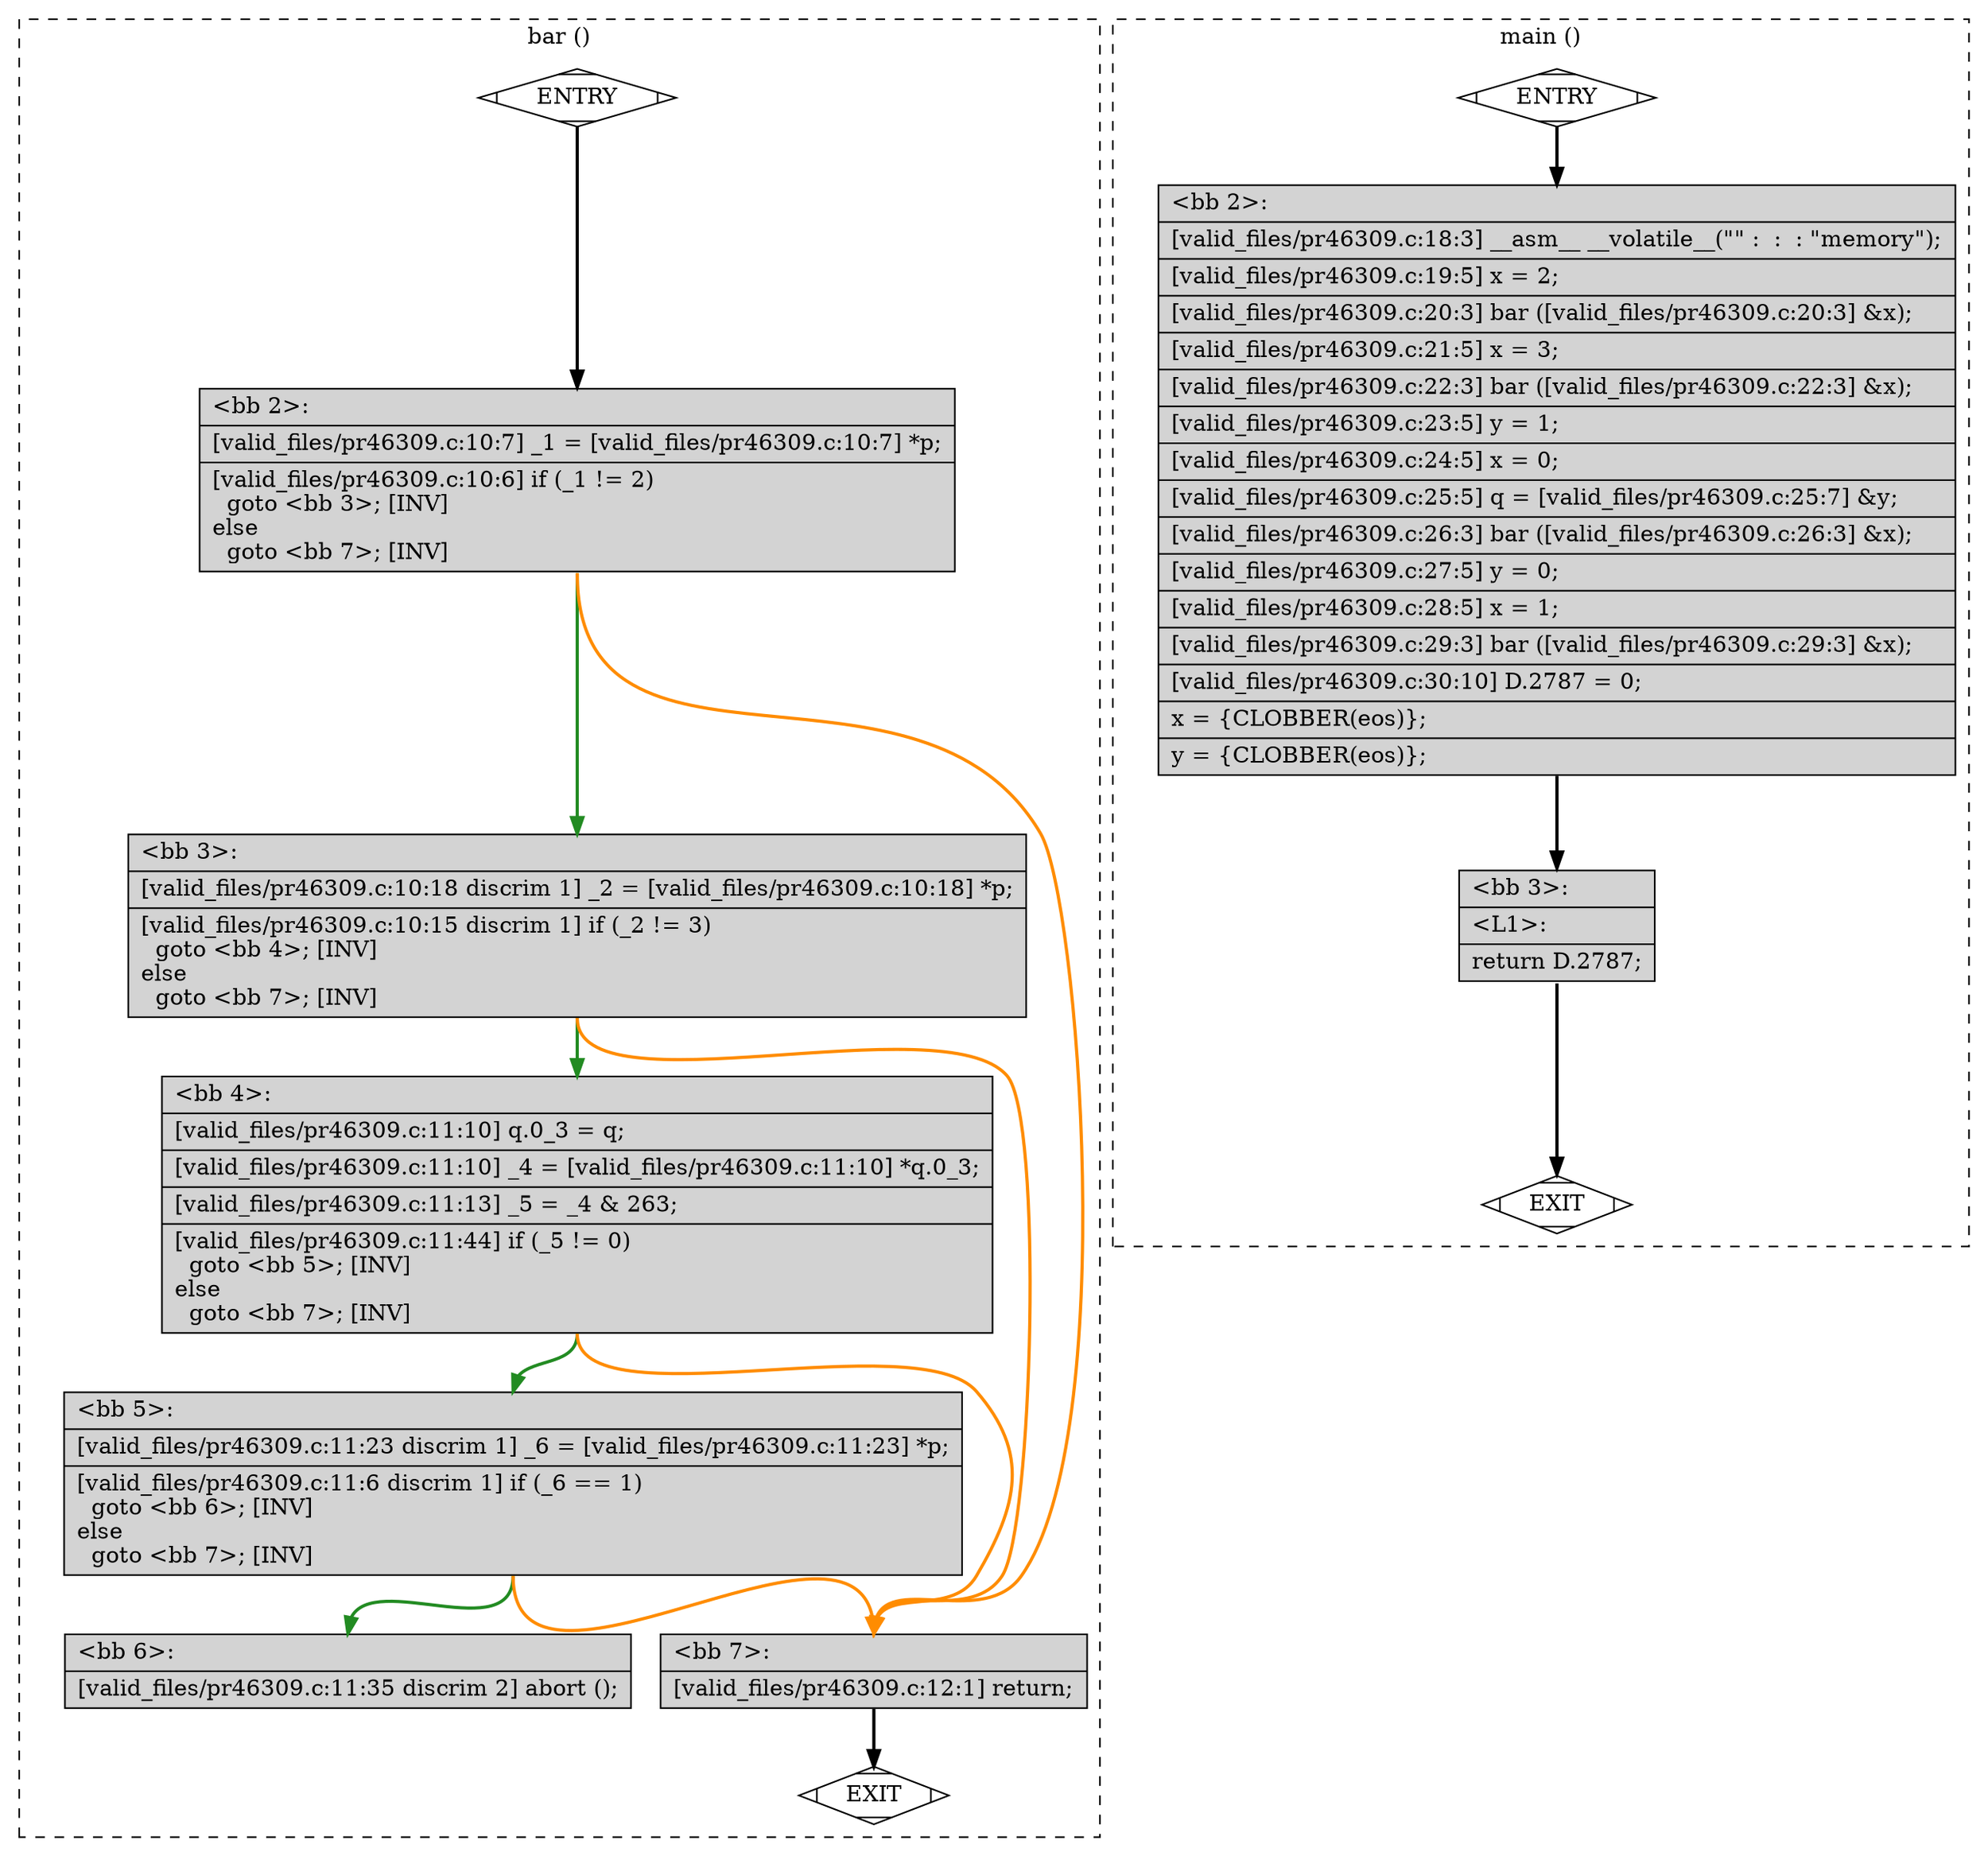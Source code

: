 digraph "a-pr46309.c.015t.cfg" {
overlap=false;
subgraph "cluster_bar" {
	style="dashed";
	color="black";
	label="bar ()";
	fn_0_basic_block_0 [shape=Mdiamond,style=filled,fillcolor=white,label="ENTRY"];

	fn_0_basic_block_1 [shape=Mdiamond,style=filled,fillcolor=white,label="EXIT"];

	fn_0_basic_block_2 [shape=record,style=filled,fillcolor=lightgrey,label="{\<bb\ 2\>:\l\
|[valid_files/pr46309.c:10:7]\ _1\ =\ [valid_files/pr46309.c:10:7]\ *p;\l\
|[valid_files/pr46309.c:10:6]\ if\ (_1\ !=\ 2)\l\
\ \ goto\ \<bb\ 3\>;\ [INV]\l\
else\l\
\ \ goto\ \<bb\ 7\>;\ [INV]\l\
}"];

	fn_0_basic_block_3 [shape=record,style=filled,fillcolor=lightgrey,label="{\<bb\ 3\>:\l\
|[valid_files/pr46309.c:10:18\ discrim\ 1]\ _2\ =\ [valid_files/pr46309.c:10:18]\ *p;\l\
|[valid_files/pr46309.c:10:15\ discrim\ 1]\ if\ (_2\ !=\ 3)\l\
\ \ goto\ \<bb\ 4\>;\ [INV]\l\
else\l\
\ \ goto\ \<bb\ 7\>;\ [INV]\l\
}"];

	fn_0_basic_block_4 [shape=record,style=filled,fillcolor=lightgrey,label="{\<bb\ 4\>:\l\
|[valid_files/pr46309.c:11:10]\ q.0_3\ =\ q;\l\
|[valid_files/pr46309.c:11:10]\ _4\ =\ [valid_files/pr46309.c:11:10]\ *q.0_3;\l\
|[valid_files/pr46309.c:11:13]\ _5\ =\ _4\ &\ 263;\l\
|[valid_files/pr46309.c:11:44]\ if\ (_5\ !=\ 0)\l\
\ \ goto\ \<bb\ 5\>;\ [INV]\l\
else\l\
\ \ goto\ \<bb\ 7\>;\ [INV]\l\
}"];

	fn_0_basic_block_5 [shape=record,style=filled,fillcolor=lightgrey,label="{\<bb\ 5\>:\l\
|[valid_files/pr46309.c:11:23\ discrim\ 1]\ _6\ =\ [valid_files/pr46309.c:11:23]\ *p;\l\
|[valid_files/pr46309.c:11:6\ discrim\ 1]\ if\ (_6\ ==\ 1)\l\
\ \ goto\ \<bb\ 6\>;\ [INV]\l\
else\l\
\ \ goto\ \<bb\ 7\>;\ [INV]\l\
}"];

	fn_0_basic_block_6 [shape=record,style=filled,fillcolor=lightgrey,label="{\<bb\ 6\>:\l\
|[valid_files/pr46309.c:11:35\ discrim\ 2]\ abort\ ();\l\
}"];

	fn_0_basic_block_7 [shape=record,style=filled,fillcolor=lightgrey,label="{\<bb\ 7\>:\l\
|[valid_files/pr46309.c:12:1]\ return;\l\
}"];

	fn_0_basic_block_0:s -> fn_0_basic_block_2:n [style="solid,bold",color=black,weight=100,constraint=true];
	fn_0_basic_block_2:s -> fn_0_basic_block_3:n [style="solid,bold",color=forestgreen,weight=10,constraint=true];
	fn_0_basic_block_2:s -> fn_0_basic_block_7:n [style="solid,bold",color=darkorange,weight=10,constraint=true];
	fn_0_basic_block_3:s -> fn_0_basic_block_4:n [style="solid,bold",color=forestgreen,weight=10,constraint=true];
	fn_0_basic_block_3:s -> fn_0_basic_block_7:n [style="solid,bold",color=darkorange,weight=10,constraint=true];
	fn_0_basic_block_4:s -> fn_0_basic_block_5:n [style="solid,bold",color=forestgreen,weight=10,constraint=true];
	fn_0_basic_block_4:s -> fn_0_basic_block_7:n [style="solid,bold",color=darkorange,weight=10,constraint=true];
	fn_0_basic_block_5:s -> fn_0_basic_block_6:n [style="solid,bold",color=forestgreen,weight=10,constraint=true];
	fn_0_basic_block_5:s -> fn_0_basic_block_7:n [style="solid,bold",color=darkorange,weight=10,constraint=true];
	fn_0_basic_block_7:s -> fn_0_basic_block_1:n [style="solid,bold",color=black,weight=10,constraint=true];
	fn_0_basic_block_0:s -> fn_0_basic_block_1:n [style="invis",constraint=true];
}
subgraph "cluster_main" {
	style="dashed";
	color="black";
	label="main ()";
	fn_1_basic_block_0 [shape=Mdiamond,style=filled,fillcolor=white,label="ENTRY"];

	fn_1_basic_block_1 [shape=Mdiamond,style=filled,fillcolor=white,label="EXIT"];

	fn_1_basic_block_2 [shape=record,style=filled,fillcolor=lightgrey,label="{\<bb\ 2\>:\l\
|[valid_files/pr46309.c:18:3]\ __asm__\ __volatile__(\"\"\ :\ \ :\ \ :\ \"memory\");\l\
|[valid_files/pr46309.c:19:5]\ x\ =\ 2;\l\
|[valid_files/pr46309.c:20:3]\ bar\ ([valid_files/pr46309.c:20:3]\ &x);\l\
|[valid_files/pr46309.c:21:5]\ x\ =\ 3;\l\
|[valid_files/pr46309.c:22:3]\ bar\ ([valid_files/pr46309.c:22:3]\ &x);\l\
|[valid_files/pr46309.c:23:5]\ y\ =\ 1;\l\
|[valid_files/pr46309.c:24:5]\ x\ =\ 0;\l\
|[valid_files/pr46309.c:25:5]\ q\ =\ [valid_files/pr46309.c:25:7]\ &y;\l\
|[valid_files/pr46309.c:26:3]\ bar\ ([valid_files/pr46309.c:26:3]\ &x);\l\
|[valid_files/pr46309.c:27:5]\ y\ =\ 0;\l\
|[valid_files/pr46309.c:28:5]\ x\ =\ 1;\l\
|[valid_files/pr46309.c:29:3]\ bar\ ([valid_files/pr46309.c:29:3]\ &x);\l\
|[valid_files/pr46309.c:30:10]\ D.2787\ =\ 0;\l\
|x\ =\ \{CLOBBER(eos)\};\l\
|y\ =\ \{CLOBBER(eos)\};\l\
}"];

	fn_1_basic_block_3 [shape=record,style=filled,fillcolor=lightgrey,label="{\<bb\ 3\>:\l\
|\<L1\>:\l\
|return\ D.2787;\l\
}"];

	fn_1_basic_block_0:s -> fn_1_basic_block_2:n [style="solid,bold",color=black,weight=100,constraint=true];
	fn_1_basic_block_2:s -> fn_1_basic_block_3:n [style="solid,bold",color=black,weight=100,constraint=true];
	fn_1_basic_block_3:s -> fn_1_basic_block_1:n [style="solid,bold",color=black,weight=10,constraint=true];
	fn_1_basic_block_0:s -> fn_1_basic_block_1:n [style="invis",constraint=true];
}
}
